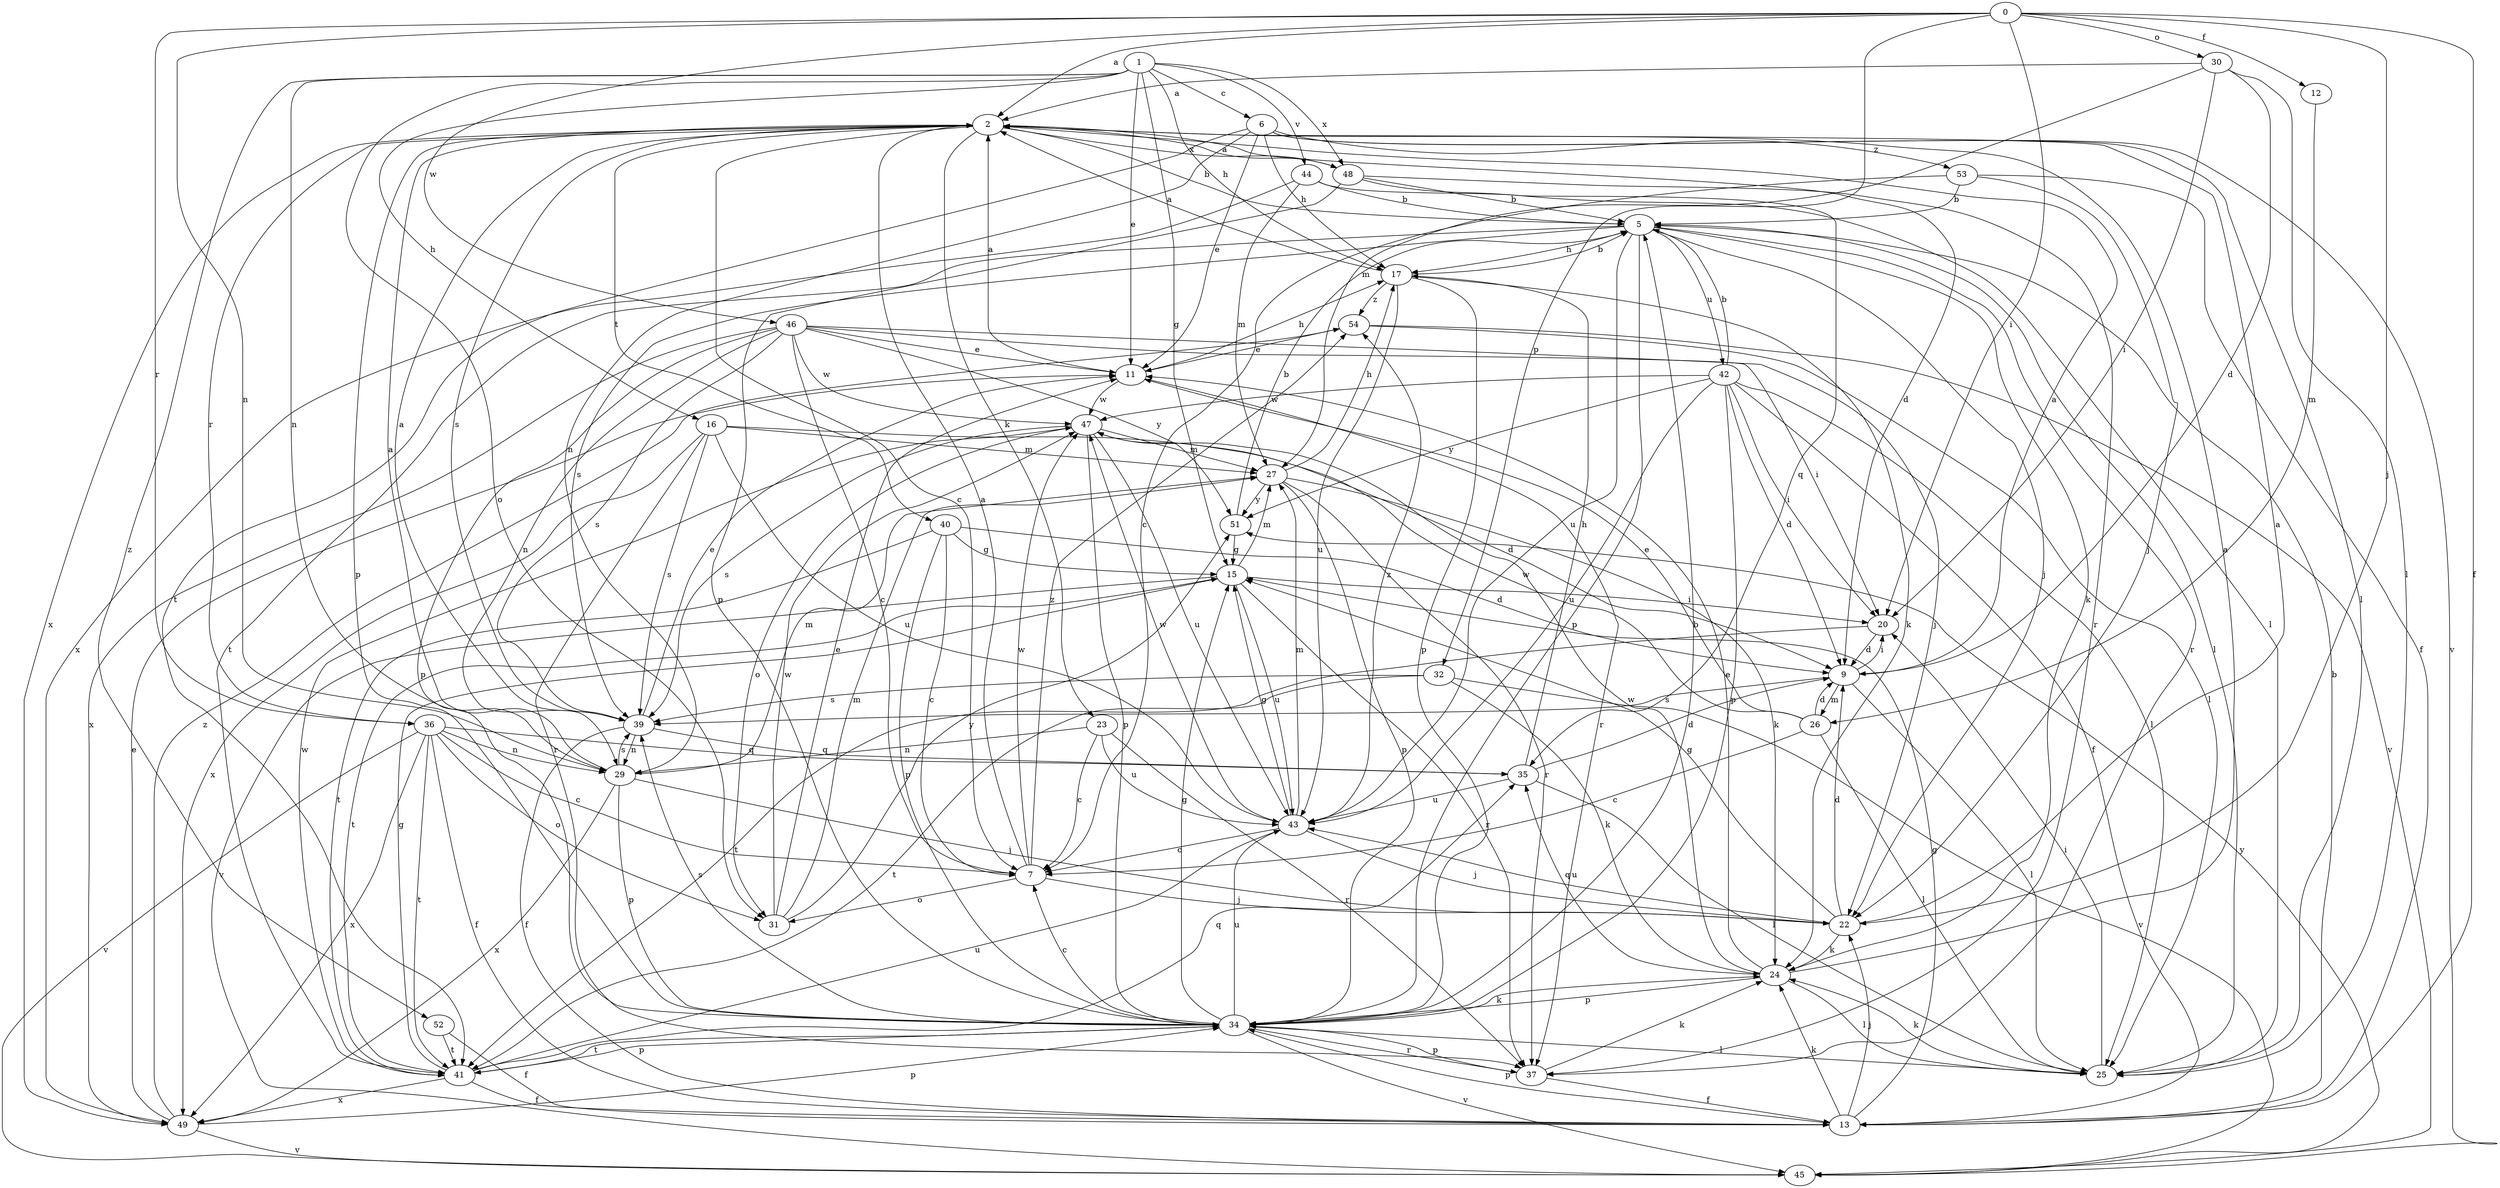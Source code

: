 strict digraph  {
0;
1;
2;
5;
6;
7;
9;
11;
12;
13;
15;
16;
17;
20;
22;
23;
24;
25;
26;
27;
29;
30;
31;
32;
34;
35;
36;
37;
39;
40;
41;
42;
43;
44;
45;
46;
47;
48;
49;
51;
52;
53;
54;
0 -> 2  [label=a];
0 -> 12  [label=f];
0 -> 13  [label=f];
0 -> 20  [label=i];
0 -> 22  [label=j];
0 -> 29  [label=n];
0 -> 30  [label=o];
0 -> 32  [label=p];
0 -> 36  [label=r];
0 -> 46  [label=w];
1 -> 6  [label=c];
1 -> 11  [label=e];
1 -> 15  [label=g];
1 -> 16  [label=h];
1 -> 17  [label=h];
1 -> 29  [label=n];
1 -> 31  [label=o];
1 -> 44  [label=v];
1 -> 48  [label=x];
1 -> 52  [label=z];
2 -> 5  [label=b];
2 -> 7  [label=c];
2 -> 9  [label=d];
2 -> 23  [label=k];
2 -> 34  [label=p];
2 -> 36  [label=r];
2 -> 39  [label=s];
2 -> 40  [label=t];
2 -> 48  [label=x];
2 -> 49  [label=x];
5 -> 17  [label=h];
5 -> 22  [label=j];
5 -> 24  [label=k];
5 -> 25  [label=l];
5 -> 34  [label=p];
5 -> 37  [label=r];
5 -> 39  [label=s];
5 -> 41  [label=t];
5 -> 42  [label=u];
5 -> 43  [label=u];
6 -> 11  [label=e];
6 -> 17  [label=h];
6 -> 25  [label=l];
6 -> 29  [label=n];
6 -> 41  [label=t];
6 -> 45  [label=v];
6 -> 53  [label=z];
7 -> 2  [label=a];
7 -> 22  [label=j];
7 -> 31  [label=o];
7 -> 47  [label=w];
7 -> 54  [label=z];
9 -> 2  [label=a];
9 -> 20  [label=i];
9 -> 25  [label=l];
9 -> 26  [label=m];
9 -> 39  [label=s];
11 -> 2  [label=a];
11 -> 17  [label=h];
11 -> 37  [label=r];
11 -> 47  [label=w];
12 -> 26  [label=m];
13 -> 5  [label=b];
13 -> 15  [label=g];
13 -> 22  [label=j];
13 -> 24  [label=k];
13 -> 34  [label=p];
15 -> 20  [label=i];
15 -> 27  [label=m];
15 -> 37  [label=r];
15 -> 41  [label=t];
15 -> 43  [label=u];
15 -> 45  [label=v];
16 -> 9  [label=d];
16 -> 27  [label=m];
16 -> 37  [label=r];
16 -> 39  [label=s];
16 -> 43  [label=u];
16 -> 49  [label=x];
17 -> 2  [label=a];
17 -> 5  [label=b];
17 -> 24  [label=k];
17 -> 34  [label=p];
17 -> 43  [label=u];
17 -> 54  [label=z];
20 -> 9  [label=d];
20 -> 41  [label=t];
22 -> 2  [label=a];
22 -> 9  [label=d];
22 -> 15  [label=g];
22 -> 24  [label=k];
22 -> 43  [label=u];
23 -> 7  [label=c];
23 -> 29  [label=n];
23 -> 37  [label=r];
23 -> 43  [label=u];
24 -> 2  [label=a];
24 -> 11  [label=e];
24 -> 25  [label=l];
24 -> 34  [label=p];
24 -> 35  [label=q];
24 -> 47  [label=w];
25 -> 20  [label=i];
25 -> 24  [label=k];
26 -> 7  [label=c];
26 -> 9  [label=d];
26 -> 11  [label=e];
26 -> 25  [label=l];
26 -> 47  [label=w];
27 -> 17  [label=h];
27 -> 24  [label=k];
27 -> 34  [label=p];
27 -> 37  [label=r];
27 -> 51  [label=y];
29 -> 2  [label=a];
29 -> 22  [label=j];
29 -> 27  [label=m];
29 -> 34  [label=p];
29 -> 39  [label=s];
29 -> 49  [label=x];
30 -> 2  [label=a];
30 -> 9  [label=d];
30 -> 20  [label=i];
30 -> 25  [label=l];
30 -> 27  [label=m];
31 -> 11  [label=e];
31 -> 27  [label=m];
31 -> 47  [label=w];
31 -> 51  [label=y];
32 -> 24  [label=k];
32 -> 39  [label=s];
32 -> 41  [label=t];
32 -> 45  [label=v];
34 -> 5  [label=b];
34 -> 7  [label=c];
34 -> 15  [label=g];
34 -> 24  [label=k];
34 -> 25  [label=l];
34 -> 37  [label=r];
34 -> 39  [label=s];
34 -> 41  [label=t];
34 -> 43  [label=u];
34 -> 45  [label=v];
35 -> 9  [label=d];
35 -> 17  [label=h];
35 -> 25  [label=l];
35 -> 43  [label=u];
36 -> 7  [label=c];
36 -> 13  [label=f];
36 -> 29  [label=n];
36 -> 31  [label=o];
36 -> 35  [label=q];
36 -> 41  [label=t];
36 -> 45  [label=v];
36 -> 49  [label=x];
37 -> 13  [label=f];
37 -> 24  [label=k];
37 -> 34  [label=p];
39 -> 2  [label=a];
39 -> 11  [label=e];
39 -> 13  [label=f];
39 -> 29  [label=n];
39 -> 35  [label=q];
40 -> 7  [label=c];
40 -> 9  [label=d];
40 -> 15  [label=g];
40 -> 34  [label=p];
40 -> 41  [label=t];
41 -> 13  [label=f];
41 -> 15  [label=g];
41 -> 34  [label=p];
41 -> 35  [label=q];
41 -> 43  [label=u];
41 -> 47  [label=w];
41 -> 49  [label=x];
42 -> 5  [label=b];
42 -> 9  [label=d];
42 -> 13  [label=f];
42 -> 20  [label=i];
42 -> 25  [label=l];
42 -> 34  [label=p];
42 -> 43  [label=u];
42 -> 47  [label=w];
42 -> 51  [label=y];
43 -> 7  [label=c];
43 -> 15  [label=g];
43 -> 22  [label=j];
43 -> 27  [label=m];
43 -> 47  [label=w];
43 -> 54  [label=z];
44 -> 5  [label=b];
44 -> 25  [label=l];
44 -> 27  [label=m];
44 -> 49  [label=x];
45 -> 51  [label=y];
46 -> 7  [label=c];
46 -> 11  [label=e];
46 -> 20  [label=i];
46 -> 22  [label=j];
46 -> 29  [label=n];
46 -> 34  [label=p];
46 -> 39  [label=s];
46 -> 47  [label=w];
46 -> 49  [label=x];
46 -> 51  [label=y];
47 -> 27  [label=m];
47 -> 31  [label=o];
47 -> 34  [label=p];
47 -> 39  [label=s];
47 -> 43  [label=u];
48 -> 2  [label=a];
48 -> 5  [label=b];
48 -> 34  [label=p];
48 -> 35  [label=q];
48 -> 37  [label=r];
49 -> 11  [label=e];
49 -> 34  [label=p];
49 -> 45  [label=v];
49 -> 54  [label=z];
51 -> 5  [label=b];
51 -> 15  [label=g];
52 -> 13  [label=f];
52 -> 41  [label=t];
53 -> 5  [label=b];
53 -> 7  [label=c];
53 -> 13  [label=f];
53 -> 22  [label=j];
54 -> 11  [label=e];
54 -> 25  [label=l];
54 -> 45  [label=v];
}
